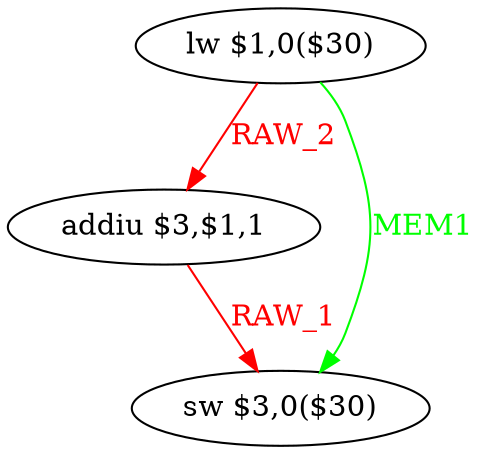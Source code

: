 digraph G1 {
node [shape = ellipse];
i0 [label = "lw $1,0($30)"] ;
i0 ->  i1 [color = red, fontcolor = red, label= "RAW_2"];
i0 ->  i2 [color = green, fontcolor = green, label= "MEM1"];
i1 [label = "addiu $3,$1,1"] ;
i1 ->  i2 [color = red, fontcolor = red, label= "RAW_1"];
i2 [label = "sw $3,0($30)"] ;
}
